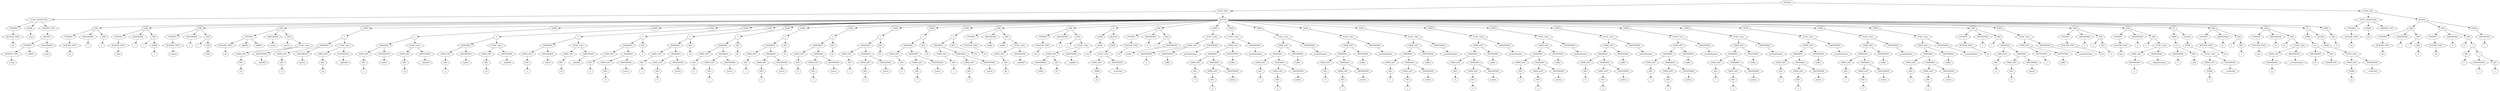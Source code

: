 digraph Tree {
    node [shape=hexagon];
    node_0 [label="SOURCE"]
    node_0 -> node_1;
    node_1 [label="FUNC_DEF"]
    node_1 -> node_2;
    node_2 [label="FUNC_SIGNATURE"]
    node_2 -> node_3;
    node_3 [label="TYPEREF"]
    node_3 -> node_4;
    node_4 [label="BUILTIN_TYPE"]
    node_4 -> node_5;
    node_5 [label="int"]
    node_2 -> node_6;
    node_6 [label="NAME"]
    node_6 -> node_7;
    node_7 [label="main"]
    node_2 -> node_8;
    node_8 [label="ARGDEF_LIST"]
    node_8 -> node_9;
    node_9 [label="ARGDEF"]
    node_9 -> node_10;
    node_10 [label="TYPEREF"]
    node_10 -> node_11;
    node_11 [label="BUILTIN_TYPE"]
    node_11 -> node_12;
    node_12 [label="string"]
    node_10 -> node_13;
    node_13 [label="ARRAY"]
    node_9 -> node_14;
    node_14 [label="IDENTIFIER"]
    node_14 -> node_15;
    node_15 [label="args"]
    node_1 -> node_16;
    node_16 [label="BLOCK"]
    node_16 -> node_17;
    node_17 [label="VAR"]
    node_17 -> node_18;
    node_18 [label="TYPEREF"]
    node_18 -> node_19;
    node_19 [label="BUILTIN_TYPE"]
    node_19 -> node_20;
    node_20 [label="int"]
    node_17 -> node_21;
    node_21 [label="IDENTIFIER"]
    node_21 -> node_22;
    node_22 [label="a"]
    node_17 -> node_23;
    node_23 [label="INIT"]
    node_23 -> node_24;
    node_24 [label="a"]
    node_16 -> node_25;
    node_25 [label="VAR"]
    node_25 -> node_26;
    node_26 [label="TYPEREF"]
    node_26 -> node_27;
    node_27 [label="BUILTIN_TYPE"]
    node_27 -> node_28;
    node_28 [label="char"]
    node_25 -> node_29;
    node_29 [label="IDENTIFIER"]
    node_29 -> node_30;
    node_30 [label="c"]
    node_25 -> node_31;
    node_31 [label="INIT"]
    node_31 -> node_32;
    node_32 [label="c"]
    node_31 -> node_33;
    node_33 [label="SYMB"]
    node_33 -> node_34;
    node_34 [label="'i'"]
    node_16 -> node_35;
    node_35 [label="VAR"]
    node_35 -> node_36;
    node_36 [label="TYPEREF"]
    node_36 -> node_37;
    node_37 [label="BUILTIN_TYPE"]
    node_37 -> node_38;
    node_38 [label="string"]
    node_35 -> node_39;
    node_39 [label="IDENTIFIER"]
    node_39 -> node_40;
    node_40 [label="s"]
    node_35 -> node_41;
    node_41 [label="INIT"]
    node_41 -> node_42;
    node_42 [label="s"]
    node_41 -> node_43;
    node_43 [label="STR"]
    node_43 -> node_44;
    node_44 [label="Hello"]
    node_16 -> node_45;
    node_45 [label="VAR"]
    node_45 -> node_46;
    node_46 [label="TYPEREF"]
    node_46 -> node_47;
    node_47 [label="BUILTIN_TYPE"]
    node_47 -> node_48;
    node_48 [label="int"]
    node_46 -> node_49;
    node_49 [label="ARRAY"]
    node_46 -> node_50;
    node_50 [label="ARRAY"]
    node_45 -> node_51;
    node_51 [label="IDENTIFIER"]
    node_51 -> node_52;
    node_52 [label="matrix"]
    node_45 -> node_53;
    node_53 [label="INIT"]
    node_53 -> node_54;
    node_54 [label="matrix"]
    node_53 -> node_55;
    node_55 [label="FUNC_CALL"]
    node_55 -> node_56;
    node_56 [label="EXPR_LIST"]
    node_56 -> node_57;
    node_57 [label="DEC"]
    node_57 -> node_58;
    node_58 [label="32"]
    node_55 -> node_59;
    node_59 [label="IDENTIFIER"]
    node_59 -> node_60;
    node_60 [label="__allocRef"]
    node_16 -> node_61;
    node_61 [label="EXPR"]
    node_61 -> node_62;
    node_62 [label="="]
    node_62 -> node_63;
    node_63 [label="INDEXING"]
    node_63 -> node_64;
    node_64 [label="EXPR_LIST"]
    node_64 -> node_65;
    node_65 [label="DEC"]
    node_65 -> node_66;
    node_66 [label="0"]
    node_63 -> node_67;
    node_67 [label="IDENTIFIER"]
    node_67 -> node_68;
    node_68 [label="matrix"]
    node_62 -> node_69;
    node_69 [label="FUNC_CALL"]
    node_69 -> node_70;
    node_70 [label="EXPR_LIST"]
    node_70 -> node_71;
    node_71 [label="DEC"]
    node_71 -> node_72;
    node_72 [label="16"]
    node_69 -> node_73;
    node_73 [label="IDENTIFIER"]
    node_73 -> node_74;
    node_74 [label="__allocRef"]
    node_16 -> node_75;
    node_75 [label="EXPR"]
    node_75 -> node_76;
    node_76 [label="="]
    node_76 -> node_77;
    node_77 [label="INDEXING"]
    node_77 -> node_78;
    node_78 [label="EXPR_LIST"]
    node_78 -> node_79;
    node_79 [label="DEC"]
    node_79 -> node_80;
    node_80 [label="1"]
    node_77 -> node_81;
    node_81 [label="IDENTIFIER"]
    node_81 -> node_82;
    node_82 [label="matrix"]
    node_76 -> node_83;
    node_83 [label="FUNC_CALL"]
    node_83 -> node_84;
    node_84 [label="EXPR_LIST"]
    node_84 -> node_85;
    node_85 [label="DEC"]
    node_85 -> node_86;
    node_86 [label="16"]
    node_83 -> node_87;
    node_87 [label="IDENTIFIER"]
    node_87 -> node_88;
    node_88 [label="__allocRef"]
    node_16 -> node_89;
    node_89 [label="EXPR"]
    node_89 -> node_90;
    node_90 [label="="]
    node_90 -> node_91;
    node_91 [label="INDEXING"]
    node_91 -> node_92;
    node_92 [label="EXPR_LIST"]
    node_92 -> node_93;
    node_93 [label="DEC"]
    node_93 -> node_94;
    node_94 [label="2"]
    node_91 -> node_95;
    node_95 [label="IDENTIFIER"]
    node_95 -> node_96;
    node_96 [label="matrix"]
    node_90 -> node_97;
    node_97 [label="FUNC_CALL"]
    node_97 -> node_98;
    node_98 [label="EXPR_LIST"]
    node_98 -> node_99;
    node_99 [label="DEC"]
    node_99 -> node_100;
    node_100 [label="16"]
    node_97 -> node_101;
    node_101 [label="IDENTIFIER"]
    node_101 -> node_102;
    node_102 [label="__allocRef"]
    node_16 -> node_103;
    node_103 [label="EXPR"]
    node_103 -> node_104;
    node_104 [label="="]
    node_104 -> node_105;
    node_105 [label="INDEXING"]
    node_105 -> node_106;
    node_106 [label="EXPR_LIST"]
    node_106 -> node_107;
    node_107 [label="DEC"]
    node_107 -> node_108;
    node_108 [label="3"]
    node_105 -> node_109;
    node_109 [label="IDENTIFIER"]
    node_109 -> node_110;
    node_110 [label="matrix"]
    node_104 -> node_111;
    node_111 [label="FUNC_CALL"]
    node_111 -> node_112;
    node_112 [label="EXPR_LIST"]
    node_112 -> node_113;
    node_113 [label="DEC"]
    node_113 -> node_114;
    node_114 [label="16"]
    node_111 -> node_115;
    node_115 [label="IDENTIFIER"]
    node_115 -> node_116;
    node_116 [label="__allocRef"]
    node_16 -> node_117;
    node_117 [label="EXPR"]
    node_117 -> node_118;
    node_118 [label="="]
    node_118 -> node_119;
    node_119 [label="INDEXING"]
    node_119 -> node_120;
    node_120 [label="EXPR_LIST"]
    node_120 -> node_121;
    node_121 [label="DEC"]
    node_121 -> node_122;
    node_122 [label="0"]
    node_119 -> node_123;
    node_123 [label="INDEXING"]
    node_123 -> node_124;
    node_124 [label="EXPR_LIST"]
    node_124 -> node_125;
    node_125 [label="DEC"]
    node_125 -> node_126;
    node_126 [label="0"]
    node_123 -> node_127;
    node_127 [label="IDENTIFIER"]
    node_127 -> node_128;
    node_128 [label="matrix"]
    node_118 -> node_129;
    node_129 [label="DEC"]
    node_129 -> node_130;
    node_130 [label="0"]
    node_16 -> node_131;
    node_131 [label="EXPR"]
    node_131 -> node_132;
    node_132 [label="="]
    node_132 -> node_133;
    node_133 [label="INDEXING"]
    node_133 -> node_134;
    node_134 [label="EXPR_LIST"]
    node_134 -> node_135;
    node_135 [label="DEC"]
    node_135 -> node_136;
    node_136 [label="1"]
    node_133 -> node_137;
    node_137 [label="INDEXING"]
    node_137 -> node_138;
    node_138 [label="EXPR_LIST"]
    node_138 -> node_139;
    node_139 [label="DEC"]
    node_139 -> node_140;
    node_140 [label="0"]
    node_137 -> node_141;
    node_141 [label="IDENTIFIER"]
    node_141 -> node_142;
    node_142 [label="matrix"]
    node_132 -> node_143;
    node_143 [label="DEC"]
    node_143 -> node_144;
    node_144 [label="10"]
    node_16 -> node_145;
    node_145 [label="EXPR"]
    node_145 -> node_146;
    node_146 [label="="]
    node_146 -> node_147;
    node_147 [label="INDEXING"]
    node_147 -> node_148;
    node_148 [label="EXPR_LIST"]
    node_148 -> node_149;
    node_149 [label="DEC"]
    node_149 -> node_150;
    node_150 [label="0"]
    node_147 -> node_151;
    node_151 [label="INDEXING"]
    node_151 -> node_152;
    node_152 [label="EXPR_LIST"]
    node_152 -> node_153;
    node_153 [label="DEC"]
    node_153 -> node_154;
    node_154 [label="1"]
    node_151 -> node_155;
    node_155 [label="IDENTIFIER"]
    node_155 -> node_156;
    node_156 [label="matrix"]
    node_146 -> node_157;
    node_157 [label="DEC"]
    node_157 -> node_158;
    node_158 [label="20"]
    node_16 -> node_159;
    node_159 [label="EXPR"]
    node_159 -> node_160;
    node_160 [label="="]
    node_160 -> node_161;
    node_161 [label="INDEXING"]
    node_161 -> node_162;
    node_162 [label="EXPR_LIST"]
    node_162 -> node_163;
    node_163 [label="DEC"]
    node_163 -> node_164;
    node_164 [label="1"]
    node_161 -> node_165;
    node_165 [label="INDEXING"]
    node_165 -> node_166;
    node_166 [label="EXPR_LIST"]
    node_166 -> node_167;
    node_167 [label="DEC"]
    node_167 -> node_168;
    node_168 [label="1"]
    node_165 -> node_169;
    node_169 [label="IDENTIFIER"]
    node_169 -> node_170;
    node_170 [label="matrix"]
    node_160 -> node_171;
    node_171 [label="DEC"]
    node_171 -> node_172;
    node_172 [label="21"]
    node_16 -> node_173;
    node_173 [label="EXPR"]
    node_173 -> node_174;
    node_174 [label="="]
    node_174 -> node_175;
    node_175 [label="INDEXING"]
    node_175 -> node_176;
    node_176 [label="EXPR_LIST"]
    node_176 -> node_177;
    node_177 [label="DEC"]
    node_177 -> node_178;
    node_178 [label="0"]
    node_175 -> node_179;
    node_179 [label="INDEXING"]
    node_179 -> node_180;
    node_180 [label="EXPR_LIST"]
    node_180 -> node_181;
    node_181 [label="DEC"]
    node_181 -> node_182;
    node_182 [label="2"]
    node_179 -> node_183;
    node_183 [label="IDENTIFIER"]
    node_183 -> node_184;
    node_184 [label="matrix"]
    node_174 -> node_185;
    node_185 [label="DEC"]
    node_185 -> node_186;
    node_186 [label="40"]
    node_16 -> node_187;
    node_187 [label="EXPR"]
    node_187 -> node_188;
    node_188 [label="="]
    node_188 -> node_189;
    node_189 [label="INDEXING"]
    node_189 -> node_190;
    node_190 [label="EXPR_LIST"]
    node_190 -> node_191;
    node_191 [label="DEC"]
    node_191 -> node_192;
    node_192 [label="1"]
    node_189 -> node_193;
    node_193 [label="INDEXING"]
    node_193 -> node_194;
    node_194 [label="EXPR_LIST"]
    node_194 -> node_195;
    node_195 [label="DEC"]
    node_195 -> node_196;
    node_196 [label="2"]
    node_193 -> node_197;
    node_197 [label="IDENTIFIER"]
    node_197 -> node_198;
    node_198 [label="matrix"]
    node_188 -> node_199;
    node_199 [label="DEC"]
    node_199 -> node_200;
    node_200 [label="50"]
    node_16 -> node_201;
    node_201 [label="EXPR"]
    node_201 -> node_202;
    node_202 [label="="]
    node_202 -> node_203;
    node_203 [label="INDEXING"]
    node_203 -> node_204;
    node_204 [label="EXPR_LIST"]
    node_204 -> node_205;
    node_205 [label="DEC"]
    node_205 -> node_206;
    node_206 [label="0"]
    node_203 -> node_207;
    node_207 [label="INDEXING"]
    node_207 -> node_208;
    node_208 [label="EXPR_LIST"]
    node_208 -> node_209;
    node_209 [label="DEC"]
    node_209 -> node_210;
    node_210 [label="3"]
    node_207 -> node_211;
    node_211 [label="IDENTIFIER"]
    node_211 -> node_212;
    node_212 [label="matrix"]
    node_202 -> node_213;
    node_213 [label="DEC"]
    node_213 -> node_214;
    node_214 [label="60"]
    node_16 -> node_215;
    node_215 [label="EXPR"]
    node_215 -> node_216;
    node_216 [label="="]
    node_216 -> node_217;
    node_217 [label="INDEXING"]
    node_217 -> node_218;
    node_218 [label="EXPR_LIST"]
    node_218 -> node_219;
    node_219 [label="DEC"]
    node_219 -> node_220;
    node_220 [label="1"]
    node_217 -> node_221;
    node_221 [label="INDEXING"]
    node_221 -> node_222;
    node_222 [label="EXPR_LIST"]
    node_222 -> node_223;
    node_223 [label="DEC"]
    node_223 -> node_224;
    node_224 [label="3"]
    node_221 -> node_225;
    node_225 [label="IDENTIFIER"]
    node_225 -> node_226;
    node_226 [label="matrix"]
    node_216 -> node_227;
    node_227 [label="DEC"]
    node_227 -> node_228;
    node_228 [label="701"]
    node_16 -> node_229;
    node_229 [label="VAR"]
    node_229 -> node_230;
    node_230 [label="TYPEREF"]
    node_230 -> node_231;
    node_231 [label="BUILTIN_TYPE"]
    node_231 -> node_232;
    node_232 [label="ref"]
    node_229 -> node_233;
    node_233 [label="IDENTIFIER"]
    node_233 -> node_234;
    node_234 [label="buffer"]
    node_229 -> node_235;
    node_235 [label="INIT"]
    node_235 -> node_236;
    node_236 [label="buffer"]
    node_235 -> node_237;
    node_237 [label="FUNC_CALL"]
    node_237 -> node_238;
    node_238 [label="EXPR_LIST"]
    node_238 -> node_239;
    node_239 [label="DEC"]
    node_239 -> node_240;
    node_240 [label="80"]
    node_237 -> node_241;
    node_241 [label="IDENTIFIER"]
    node_241 -> node_242;
    node_242 [label="__allocRef"]
    node_16 -> node_243;
    node_243 [label="VAR"]
    node_243 -> node_244;
    node_244 [label="TYPEREF"]
    node_244 -> node_245;
    node_245 [label="BUILTIN_TYPE"]
    node_245 -> node_246;
    node_246 [label="bool"]
    node_243 -> node_247;
    node_247 [label="IDENTIFIER"]
    node_247 -> node_248;
    node_248 [label="f"]
    node_243 -> node_249;
    node_249 [label="INIT"]
    node_249 -> node_250;
    node_250 [label="f"]
    node_249 -> node_251;
    node_251 [label="FUNC_CALL"]
    node_251 -> node_252;
    node_252 [label="EXPR_LIST"]
    node_252 -> node_253;
    node_253 [label="IDENTIFIER"]
    node_253 -> node_254;
    node_254 [label="buffer"]
    node_252 -> node_255;
    node_255 [label="DEC"]
    node_255 -> node_256;
    node_256 [label="97"]
    node_251 -> node_257;
    node_257 [label="IDENTIFIER"]
    node_257 -> node_258;
    node_258 [label="__cmpRef"]
    node_16 -> node_259;
    node_259 [label="IF"]
    node_259 -> node_260;
    node_260 [label="EXPR"]
    node_260 -> node_261;
    node_261 [label="BOOL"]
    node_261 -> node_262;
    node_262 [label="true"]
    node_259 -> node_263;
    node_263 [label="BLOCK"]
    node_263 -> node_264;
    node_264 [label="EXPR"]
    node_264 -> node_265;
    node_265 [label="FUNC_CALL"]
    node_265 -> node_266;
    node_266 [label="EXPR_LIST"]
    node_266 -> node_267;
    node_267 [label="SYMB"]
    node_267 -> node_268;
    node_268 [label="'m'"]
    node_265 -> node_269;
    node_269 [label="IDENTIFIER"]
    node_269 -> node_270;
    node_270 [label="__writeChar"]
    node_16 -> node_271;
    node_271 [label="VAR"]
    node_271 -> node_272;
    node_272 [label="TYPEREF"]
    node_272 -> node_273;
    node_273 [label="BUILTIN_TYPE"]
    node_273 -> node_274;
    node_274 [label="int"]
    node_271 -> node_275;
    node_275 [label="IDENTIFIER"]
    node_275 -> node_276;
    node_276 [label="b"]
    node_271 -> node_277;
    node_277 [label="INIT"]
    node_277 -> node_278;
    node_278 [label="b"]
    node_277 -> node_279;
    node_279 [label="IDENTIFIER"]
    node_279 -> node_280;
    node_280 [label="buffer"]
    node_16 -> node_281;
    node_281 [label="EXPR"]
    node_281 -> node_282;
    node_282 [label="FUNC_CALL"]
    node_282 -> node_283;
    node_283 [label="EXPR_LIST"]
    node_283 -> node_284;
    node_284 [label="IDENTIFIER"]
    node_284 -> node_285;
    node_285 [label="b"]
    node_283 -> node_286;
    node_286 [label="IDENTIFIER"]
    node_286 -> node_287;
    node_287 [label="buffer"]
    node_282 -> node_288;
    node_288 [label="IDENTIFIER"]
    node_288 -> node_289;
    node_289 [label="printlnNumber"]
    node_16 -> node_290;
    node_290 [label="EXPR"]
    node_290 -> node_291;
    node_291 [label="FUNC_CALL"]
    node_291 -> node_292;
    node_292 [label="EXPR_LIST"]
    node_292 -> node_293;
    node_293 [label="INDEXING"]
    node_293 -> node_294;
    node_294 [label="EXPR_LIST"]
    node_294 -> node_295;
    node_295 [label="DEC"]
    node_295 -> node_296;
    node_296 [label="0"]
    node_293 -> node_297;
    node_297 [label="INDEXING"]
    node_297 -> node_298;
    node_298 [label="EXPR_LIST"]
    node_298 -> node_299;
    node_299 [label="DEC"]
    node_299 -> node_300;
    node_300 [label="0"]
    node_297 -> node_301;
    node_301 [label="IDENTIFIER"]
    node_301 -> node_302;
    node_302 [label="matrix"]
    node_292 -> node_303;
    node_303 [label="IDENTIFIER"]
    node_303 -> node_304;
    node_304 [label="buffer"]
    node_291 -> node_305;
    node_305 [label="IDENTIFIER"]
    node_305 -> node_306;
    node_306 [label="printlnNumber"]
    node_16 -> node_307;
    node_307 [label="EXPR"]
    node_307 -> node_308;
    node_308 [label="FUNC_CALL"]
    node_308 -> node_309;
    node_309 [label="EXPR_LIST"]
    node_309 -> node_310;
    node_310 [label="INDEXING"]
    node_310 -> node_311;
    node_311 [label="EXPR_LIST"]
    node_311 -> node_312;
    node_312 [label="DEC"]
    node_312 -> node_313;
    node_313 [label="1"]
    node_310 -> node_314;
    node_314 [label="INDEXING"]
    node_314 -> node_315;
    node_315 [label="EXPR_LIST"]
    node_315 -> node_316;
    node_316 [label="DEC"]
    node_316 -> node_317;
    node_317 [label="0"]
    node_314 -> node_318;
    node_318 [label="IDENTIFIER"]
    node_318 -> node_319;
    node_319 [label="matrix"]
    node_309 -> node_320;
    node_320 [label="IDENTIFIER"]
    node_320 -> node_321;
    node_321 [label="buffer"]
    node_308 -> node_322;
    node_322 [label="IDENTIFIER"]
    node_322 -> node_323;
    node_323 [label="printlnNumber"]
    node_16 -> node_324;
    node_324 [label="EXPR"]
    node_324 -> node_325;
    node_325 [label="FUNC_CALL"]
    node_325 -> node_326;
    node_326 [label="EXPR_LIST"]
    node_326 -> node_327;
    node_327 [label="INDEXING"]
    node_327 -> node_328;
    node_328 [label="EXPR_LIST"]
    node_328 -> node_329;
    node_329 [label="DEC"]
    node_329 -> node_330;
    node_330 [label="0"]
    node_327 -> node_331;
    node_331 [label="INDEXING"]
    node_331 -> node_332;
    node_332 [label="EXPR_LIST"]
    node_332 -> node_333;
    node_333 [label="DEC"]
    node_333 -> node_334;
    node_334 [label="1"]
    node_331 -> node_335;
    node_335 [label="IDENTIFIER"]
    node_335 -> node_336;
    node_336 [label="matrix"]
    node_326 -> node_337;
    node_337 [label="IDENTIFIER"]
    node_337 -> node_338;
    node_338 [label="buffer"]
    node_325 -> node_339;
    node_339 [label="IDENTIFIER"]
    node_339 -> node_340;
    node_340 [label="printlnNumber"]
    node_16 -> node_341;
    node_341 [label="EXPR"]
    node_341 -> node_342;
    node_342 [label="FUNC_CALL"]
    node_342 -> node_343;
    node_343 [label="EXPR_LIST"]
    node_343 -> node_344;
    node_344 [label="INDEXING"]
    node_344 -> node_345;
    node_345 [label="EXPR_LIST"]
    node_345 -> node_346;
    node_346 [label="DEC"]
    node_346 -> node_347;
    node_347 [label="1"]
    node_344 -> node_348;
    node_348 [label="INDEXING"]
    node_348 -> node_349;
    node_349 [label="EXPR_LIST"]
    node_349 -> node_350;
    node_350 [label="DEC"]
    node_350 -> node_351;
    node_351 [label="1"]
    node_348 -> node_352;
    node_352 [label="IDENTIFIER"]
    node_352 -> node_353;
    node_353 [label="matrix"]
    node_343 -> node_354;
    node_354 [label="IDENTIFIER"]
    node_354 -> node_355;
    node_355 [label="buffer"]
    node_342 -> node_356;
    node_356 [label="IDENTIFIER"]
    node_356 -> node_357;
    node_357 [label="printlnNumber"]
    node_16 -> node_358;
    node_358 [label="EXPR"]
    node_358 -> node_359;
    node_359 [label="FUNC_CALL"]
    node_359 -> node_360;
    node_360 [label="EXPR_LIST"]
    node_360 -> node_361;
    node_361 [label="INDEXING"]
    node_361 -> node_362;
    node_362 [label="EXPR_LIST"]
    node_362 -> node_363;
    node_363 [label="DEC"]
    node_363 -> node_364;
    node_364 [label="0"]
    node_361 -> node_365;
    node_365 [label="INDEXING"]
    node_365 -> node_366;
    node_366 [label="EXPR_LIST"]
    node_366 -> node_367;
    node_367 [label="DEC"]
    node_367 -> node_368;
    node_368 [label="2"]
    node_365 -> node_369;
    node_369 [label="IDENTIFIER"]
    node_369 -> node_370;
    node_370 [label="matrix"]
    node_360 -> node_371;
    node_371 [label="IDENTIFIER"]
    node_371 -> node_372;
    node_372 [label="buffer"]
    node_359 -> node_373;
    node_373 [label="IDENTIFIER"]
    node_373 -> node_374;
    node_374 [label="printlnNumber"]
    node_16 -> node_375;
    node_375 [label="EXPR"]
    node_375 -> node_376;
    node_376 [label="FUNC_CALL"]
    node_376 -> node_377;
    node_377 [label="EXPR_LIST"]
    node_377 -> node_378;
    node_378 [label="INDEXING"]
    node_378 -> node_379;
    node_379 [label="EXPR_LIST"]
    node_379 -> node_380;
    node_380 [label="DEC"]
    node_380 -> node_381;
    node_381 [label="1"]
    node_378 -> node_382;
    node_382 [label="INDEXING"]
    node_382 -> node_383;
    node_383 [label="EXPR_LIST"]
    node_383 -> node_384;
    node_384 [label="DEC"]
    node_384 -> node_385;
    node_385 [label="2"]
    node_382 -> node_386;
    node_386 [label="IDENTIFIER"]
    node_386 -> node_387;
    node_387 [label="matrix"]
    node_377 -> node_388;
    node_388 [label="IDENTIFIER"]
    node_388 -> node_389;
    node_389 [label="buffer"]
    node_376 -> node_390;
    node_390 [label="IDENTIFIER"]
    node_390 -> node_391;
    node_391 [label="printlnNumber"]
    node_16 -> node_392;
    node_392 [label="EXPR"]
    node_392 -> node_393;
    node_393 [label="FUNC_CALL"]
    node_393 -> node_394;
    node_394 [label="EXPR_LIST"]
    node_394 -> node_395;
    node_395 [label="INDEXING"]
    node_395 -> node_396;
    node_396 [label="EXPR_LIST"]
    node_396 -> node_397;
    node_397 [label="DEC"]
    node_397 -> node_398;
    node_398 [label="0"]
    node_395 -> node_399;
    node_399 [label="INDEXING"]
    node_399 -> node_400;
    node_400 [label="EXPR_LIST"]
    node_400 -> node_401;
    node_401 [label="DEC"]
    node_401 -> node_402;
    node_402 [label="3"]
    node_399 -> node_403;
    node_403 [label="IDENTIFIER"]
    node_403 -> node_404;
    node_404 [label="matrix"]
    node_394 -> node_405;
    node_405 [label="IDENTIFIER"]
    node_405 -> node_406;
    node_406 [label="buffer"]
    node_393 -> node_407;
    node_407 [label="IDENTIFIER"]
    node_407 -> node_408;
    node_408 [label="printlnNumber"]
    node_16 -> node_409;
    node_409 [label="EXPR"]
    node_409 -> node_410;
    node_410 [label="FUNC_CALL"]
    node_410 -> node_411;
    node_411 [label="EXPR_LIST"]
    node_411 -> node_412;
    node_412 [label="INDEXING"]
    node_412 -> node_413;
    node_413 [label="EXPR_LIST"]
    node_413 -> node_414;
    node_414 [label="DEC"]
    node_414 -> node_415;
    node_415 [label="1"]
    node_412 -> node_416;
    node_416 [label="INDEXING"]
    node_416 -> node_417;
    node_417 [label="EXPR_LIST"]
    node_417 -> node_418;
    node_418 [label="DEC"]
    node_418 -> node_419;
    node_419 [label="3"]
    node_416 -> node_420;
    node_420 [label="IDENTIFIER"]
    node_420 -> node_421;
    node_421 [label="matrix"]
    node_411 -> node_422;
    node_422 [label="IDENTIFIER"]
    node_422 -> node_423;
    node_423 [label="buffer"]
    node_410 -> node_424;
    node_424 [label="IDENTIFIER"]
    node_424 -> node_425;
    node_425 [label="printlnNumber"]
    node_16 -> node_426;
    node_426 [label="EXPR"]
    node_426 -> node_427;
    node_427 [label="FUNC_CALL"]
    node_427 -> node_428;
    node_428 [label="EXPR_LIST"]
    node_428 -> node_429;
    node_429 [label="INDEXING"]
    node_429 -> node_430;
    node_430 [label="EXPR_LIST"]
    node_430 -> node_431;
    node_431 [label="DEC"]
    node_431 -> node_432;
    node_432 [label="1"]
    node_429 -> node_433;
    node_433 [label="INDEXING"]
    node_433 -> node_434;
    node_434 [label="EXPR_LIST"]
    node_434 -> node_435;
    node_435 [label="DEC"]
    node_435 -> node_436;
    node_436 [label="3"]
    node_433 -> node_437;
    node_437 [label="IDENTIFIER"]
    node_437 -> node_438;
    node_438 [label="matrix"]
    node_428 -> node_439;
    node_439 [label="IDENTIFIER"]
    node_439 -> node_440;
    node_440 [label="buffer"]
    node_427 -> node_441;
    node_441 [label="IDENTIFIER"]
    node_441 -> node_442;
    node_442 [label="printlnNumber"]
    node_16 -> node_443;
    node_443 [label="EXPR"]
    node_443 -> node_444;
    node_444 [label="FUNC_CALL"]
    node_444 -> node_445;
    node_445 [label="EXPR_LIST"]
    node_445 -> node_446;
    node_446 [label="INDEXING"]
    node_446 -> node_447;
    node_447 [label="EXPR_LIST"]
    node_447 -> node_448;
    node_448 [label="DEC"]
    node_448 -> node_449;
    node_449 [label="1"]
    node_446 -> node_450;
    node_450 [label="INDEXING"]
    node_450 -> node_451;
    node_451 [label="EXPR_LIST"]
    node_451 -> node_452;
    node_452 [label="DEC"]
    node_452 -> node_453;
    node_453 [label="3"]
    node_450 -> node_454;
    node_454 [label="IDENTIFIER"]
    node_454 -> node_455;
    node_455 [label="matrix"]
    node_445 -> node_456;
    node_456 [label="IDENTIFIER"]
    node_456 -> node_457;
    node_457 [label="buffer"]
    node_444 -> node_458;
    node_458 [label="IDENTIFIER"]
    node_458 -> node_459;
    node_459 [label="printlnNumber"]
    node_16 -> node_460;
    node_460 [label="EXPR"]
    node_460 -> node_461;
    node_461 [label="FUNC_CALL"]
    node_461 -> node_462;
    node_462 [label="EXPR_LIST"]
    node_462 -> node_463;
    node_463 [label="INDEXING"]
    node_463 -> node_464;
    node_464 [label="EXPR_LIST"]
    node_464 -> node_465;
    node_465 [label="DEC"]
    node_465 -> node_466;
    node_466 [label="1"]
    node_463 -> node_467;
    node_467 [label="INDEXING"]
    node_467 -> node_468;
    node_468 [label="EXPR_LIST"]
    node_468 -> node_469;
    node_469 [label="DEC"]
    node_469 -> node_470;
    node_470 [label="3"]
    node_467 -> node_471;
    node_471 [label="IDENTIFIER"]
    node_471 -> node_472;
    node_472 [label="matrix"]
    node_462 -> node_473;
    node_473 [label="IDENTIFIER"]
    node_473 -> node_474;
    node_474 [label="buffer"]
    node_461 -> node_475;
    node_475 [label="IDENTIFIER"]
    node_475 -> node_476;
    node_476 [label="printlnNumber"]
    node_16 -> node_477;
    node_477 [label="EXPR"]
    node_477 -> node_478;
    node_478 [label="FUNC_CALL"]
    node_478 -> node_479;
    node_479 [label="EXPR_LIST"]
    node_479 -> node_480;
    node_480 [label="INDEXING"]
    node_480 -> node_481;
    node_481 [label="EXPR_LIST"]
    node_481 -> node_482;
    node_482 [label="DEC"]
    node_482 -> node_483;
    node_483 [label="1"]
    node_480 -> node_484;
    node_484 [label="INDEXING"]
    node_484 -> node_485;
    node_485 [label="EXPR_LIST"]
    node_485 -> node_486;
    node_486 [label="DEC"]
    node_486 -> node_487;
    node_487 [label="3"]
    node_484 -> node_488;
    node_488 [label="IDENTIFIER"]
    node_488 -> node_489;
    node_489 [label="matrix"]
    node_479 -> node_490;
    node_490 [label="IDENTIFIER"]
    node_490 -> node_491;
    node_491 [label="buffer"]
    node_478 -> node_492;
    node_492 [label="IDENTIFIER"]
    node_492 -> node_493;
    node_493 [label="printlnNumber"]
    node_16 -> node_494;
    node_494 [label="VAR"]
    node_494 -> node_495;
    node_495 [label="TYPEREF"]
    node_495 -> node_496;
    node_496 [label="BUILTIN_TYPE"]
    node_496 -> node_497;
    node_497 [label="int"]
    node_494 -> node_498;
    node_498 [label="IDENTIFIER"]
    node_498 -> node_499;
    node_499 [label="v"]
    node_494 -> node_500;
    node_500 [label="INIT"]
    node_500 -> node_501;
    node_501 [label="v"]
    node_500 -> node_502;
    node_502 [label="INDEXING"]
    node_502 -> node_503;
    node_503 [label="EXPR_LIST"]
    node_503 -> node_504;
    node_504 [label="DEC"]
    node_504 -> node_505;
    node_505 [label="0"]
    node_502 -> node_506;
    node_506 [label="INDEXING"]
    node_506 -> node_507;
    node_507 [label="EXPR_LIST"]
    node_507 -> node_508;
    node_508 [label="DEC"]
    node_508 -> node_509;
    node_509 [label="0"]
    node_506 -> node_510;
    node_510 [label="IDENTIFIER"]
    node_510 -> node_511;
    node_511 [label="matrix"]
    node_16 -> node_512;
    node_512 [label="EXPR"]
    node_512 -> node_513;
    node_513 [label="FUNC_CALL"]
    node_513 -> node_514;
    node_514 [label="EXPR_LIST"]
    node_514 -> node_515;
    node_515 [label="IDENTIFIER"]
    node_515 -> node_516;
    node_516 [label="v"]
    node_514 -> node_517;
    node_517 [label="IDENTIFIER"]
    node_517 -> node_518;
    node_518 [label="buffer"]
    node_513 -> node_519;
    node_519 [label="IDENTIFIER"]
    node_519 -> node_520;
    node_520 [label="printlnNumber"]
    node_16 -> node_521;
    node_521 [label="VAR"]
    node_521 -> node_522;
    node_522 [label="TYPEREF"]
    node_522 -> node_523;
    node_523 [label="BUILTIN_TYPE"]
    node_523 -> node_524;
    node_524 [label="int"]
    node_521 -> node_525;
    node_525 [label="IDENTIFIER"]
    node_525 -> node_526;
    node_526 [label="y"]
    node_521 -> node_527;
    node_527 [label="INIT"]
    node_527 -> node_528;
    node_528 [label="y"]
    node_527 -> node_529;
    node_529 [label="DEC"]
    node_529 -> node_530;
    node_530 [label="-2"]
    node_16 -> node_531;
    node_531 [label="VAR"]
    node_531 -> node_532;
    node_532 [label="TYPEREF"]
    node_532 -> node_533;
    node_533 [label="BUILTIN_TYPE"]
    node_533 -> node_534;
    node_534 [label="byte"]
    node_531 -> node_535;
    node_535 [label="IDENTIFIER"]
    node_535 -> node_536;
    node_536 [label="u"]
    node_531 -> node_537;
    node_537 [label="INIT"]
    node_537 -> node_538;
    node_538 [label="u"]
    node_537 -> node_539;
    node_539 [label="FUNC_CALL"]
    node_539 -> node_540;
    node_540 [label="EXPR_LIST"]
    node_540 -> node_541;
    node_541 [label="IDENTIFIER"]
    node_541 -> node_542;
    node_542 [label="y"]
    node_539 -> node_543;
    node_543 [label="IDENTIFIER"]
    node_543 -> node_544;
    node_544 [label="__toByteFromInt"]
    node_16 -> node_545;
    node_545 [label="IF"]
    node_545 -> node_546;
    node_546 [label="EXPR"]
    node_546 -> node_547;
    node_547 [label="=="]
    node_547 -> node_548;
    node_548 [label="IDENTIFIER"]
    node_548 -> node_549;
    node_549 [label="u"]
    node_547 -> node_550;
    node_550 [label="DEC"]
    node_550 -> node_551;
    node_551 [label="254"]
    node_545 -> node_552;
    node_552 [label="BLOCK"]
    node_552 -> node_553;
    node_553 [label="EXPR"]
    node_553 -> node_554;
    node_554 [label="FUNC_CALL"]
    node_554 -> node_555;
    node_555 [label="EXPR_LIST"]
    node_555 -> node_556;
    node_556 [label="SYMB"]
    node_556 -> node_557;
    node_557 [label="'r'"]
    node_554 -> node_558;
    node_558 [label="IDENTIFIER"]
    node_558 -> node_559;
    node_559 [label="__writeChar"]
    node_16 -> node_560;
    node_560 [label="VAR"]
    node_560 -> node_561;
    node_561 [label="TYPEREF"]
    node_561 -> node_562;
    node_562 [label="BUILTIN_TYPE"]
    node_562 -> node_563;
    node_563 [label="int"]
    node_560 -> node_564;
    node_564 [label="IDENTIFIER"]
    node_564 -> node_565;
    node_565 [label="k"]
    node_560 -> node_566;
    node_566 [label="INIT"]
    node_566 -> node_567;
    node_567 [label="k"]
    node_566 -> node_568;
    node_568 [label="DEC"]
    node_568 -> node_569;
    node_569 [label="-1"]
    node_16 -> node_570;
    node_570 [label="VAR"]
    node_570 -> node_571;
    node_571 [label="TYPEREF"]
    node_571 -> node_572;
    node_572 [label="BUILTIN_TYPE"]
    node_572 -> node_573;
    node_573 [label="uint"]
    node_570 -> node_574;
    node_574 [label="IDENTIFIER"]
    node_574 -> node_575;
    node_575 [label="k1"]
    node_570 -> node_576;
    node_576 [label="INIT"]
    node_576 -> node_577;
    node_577 [label="k1"]
    node_576 -> node_578;
    node_578 [label="FUNC_CALL"]
    node_578 -> node_579;
    node_579 [label="EXPR_LIST"]
    node_579 -> node_580;
    node_580 [label="IDENTIFIER"]
    node_580 -> node_581;
    node_581 [label="k"]
    node_578 -> node_582;
    node_582 [label="IDENTIFIER"]
    node_582 -> node_583;
    node_583 [label="__toUintFromInt"]
    node_16 -> node_584;
    node_584 [label="IF"]
    node_584 -> node_585;
    node_585 [label="EXPR"]
    node_585 -> node_586;
    node_586 [label="=="]
    node_586 -> node_587;
    node_587 [label="IDENTIFIER"]
    node_587 -> node_588;
    node_588 [label="k1"]
    node_586 -> node_589;
    node_589 [label="DEC"]
    node_589 -> node_590;
    node_590 [label="4294967295"]
    node_584 -> node_591;
    node_591 [label="BLOCK"]
    node_591 -> node_592;
    node_592 [label="EXPR"]
    node_592 -> node_593;
    node_593 [label="FUNC_CALL"]
    node_593 -> node_594;
    node_594 [label="EXPR_LIST"]
    node_594 -> node_595;
    node_595 [label="SYMB"]
    node_595 -> node_596;
    node_596 [label="'q'"]
    node_593 -> node_597;
    node_597 [label="IDENTIFIER"]
    node_597 -> node_598;
    node_598 [label="__writeChar"]
    node_16 -> node_599;
    node_599 [label="EXPR"]
    node_599 -> node_600;
    node_600 [label="DEC"]
    node_600 -> node_601;
    node_601 [label="0"]
    node_0 -> node_602;
    node_602 [label="FUNC_DEF"]
    node_602 -> node_603;
    node_603 [label="FUNC_SIGNATURE"]
    node_603 -> node_604;
    node_604 [label="TYPEREF"]
    node_604 -> node_605;
    node_605 [label="BUILTIN_TYPE"]
    node_605 -> node_606;
    node_606 [label="int"]
    node_603 -> node_607;
    node_607 [label="NAME"]
    node_607 -> node_608;
    node_608 [label="test"]
    node_603 -> node_609;
    node_609 [label="ARGDEF_LIST"]
    node_602 -> node_610;
    node_610 [label="BLOCK"]
    node_610 -> node_611;
    node_611 [label="VAR"]
    node_611 -> node_612;
    node_612 [label="TYPEREF"]
    node_612 -> node_613;
    node_613 [label="BUILTIN_TYPE"]
    node_613 -> node_614;
    node_614 [label="int"]
    node_611 -> node_615;
    node_615 [label="IDENTIFIER"]
    node_615 -> node_616;
    node_616 [label="l"]
    node_611 -> node_617;
    node_617 [label="INIT"]
    node_617 -> node_618;
    node_618 [label="l"]
    node_617 -> node_619;
    node_619 [label="DEC"]
    node_619 -> node_620;
    node_620 [label="9"]
    node_610 -> node_621;
    node_621 [label="VAR"]
    node_621 -> node_622;
    node_622 [label="TYPEREF"]
    node_622 -> node_623;
    node_623 [label="BUILTIN_TYPE"]
    node_623 -> node_624;
    node_624 [label="int"]
    node_621 -> node_625;
    node_625 [label="IDENTIFIER"]
    node_625 -> node_626;
    node_626 [label="b"]
    node_621 -> node_627;
    node_627 [label="INIT"]
    node_627 -> node_628;
    node_628 [label="b"]
    node_627 -> node_629;
    node_629 [label="+"]
    node_629 -> node_630;
    node_630 [label="DEC"]
    node_630 -> node_631;
    node_631 [label="8"]
    node_629 -> node_632;
    node_632 [label="*"]
    node_632 -> node_633;
    node_633 [label="IDENTIFIER"]
    node_633 -> node_634;
    node_634 [label="l"]
    node_632 -> node_635;
    node_635 [label="DEC"]
    node_635 -> node_636;
    node_636 [label="7"]
    node_610 -> node_637;
    node_637 [label="EXPR"]
    node_637 -> node_638;
    node_638 [label="IDENTIFIER"]
    node_638 -> node_639;
    node_639 [label="l"]
}
